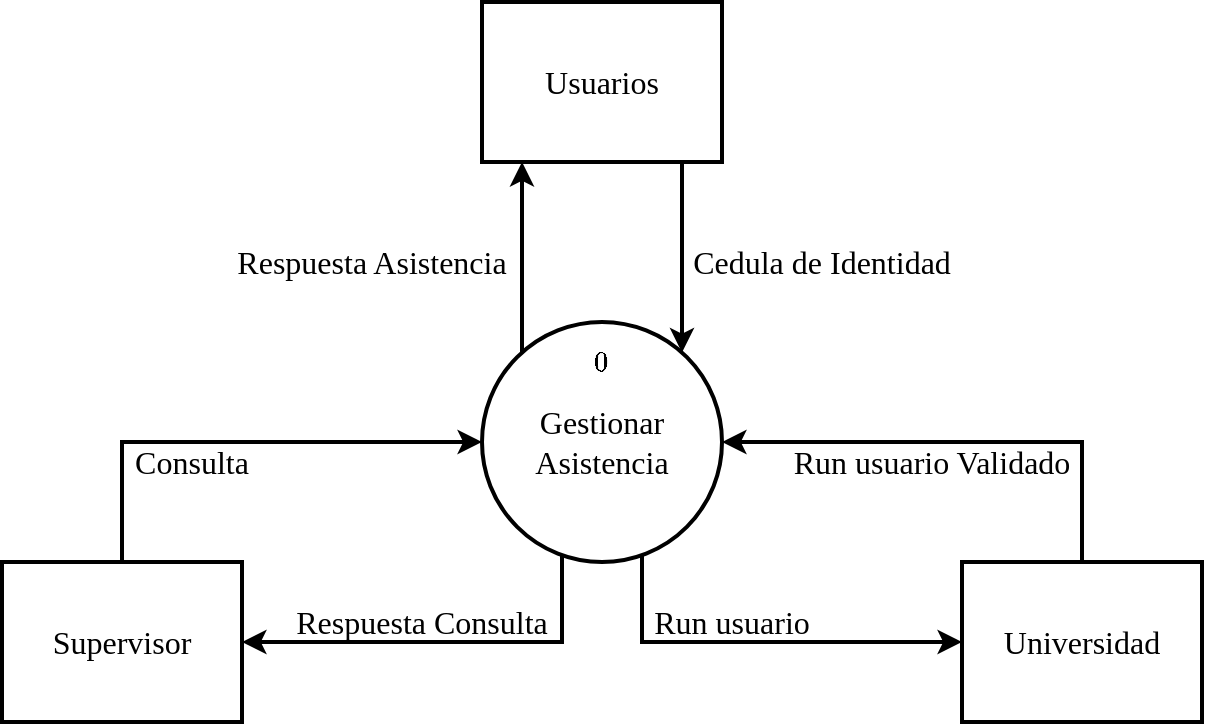<mxfile version="24.4.0" type="device" pages="3">
  <diagram name="Contexto" id="sIy8LKttKmx_GRyEmwag">
    <mxGraphModel dx="1434" dy="836" grid="1" gridSize="10" guides="1" tooltips="1" connect="1" arrows="1" fold="1" page="1" pageScale="1" pageWidth="827" pageHeight="1169" math="1" shadow="0">
      <root>
        <mxCell id="0" />
        <mxCell id="1" parent="0" />
        <mxCell id="AuoehURTlBA5fqsMoKeT-5" style="edgeStyle=orthogonalEdgeStyle;rounded=0;orthogonalLoop=1;jettySize=auto;html=1;strokeWidth=2;" parent="1" source="AuoehURTlBA5fqsMoKeT-1" target="AuoehURTlBA5fqsMoKeT-2" edge="1">
          <mxGeometry relative="1" as="geometry">
            <mxPoint x="200" y="160" as="sourcePoint" />
            <mxPoint x="420" y="240" as="targetPoint" />
            <Array as="points">
              <mxPoint x="460" y="210" />
              <mxPoint x="460" y="210" />
            </Array>
          </mxGeometry>
        </mxCell>
        <mxCell id="AuoehURTlBA5fqsMoKeT-1" value="&lt;font style=&quot;font-size: 16px;&quot; face=&quot;Times New Roman&quot;&gt;Usuarios&lt;/font&gt;" style="rounded=0;whiteSpace=wrap;html=1;strokeWidth=2;" parent="1" vertex="1">
          <mxGeometry x="360" y="80" width="120" height="80" as="geometry" />
        </mxCell>
        <mxCell id="AuoehURTlBA5fqsMoKeT-3" style="edgeStyle=orthogonalEdgeStyle;rounded=0;orthogonalLoop=1;jettySize=auto;html=1;strokeWidth=2;" parent="1" source="AuoehURTlBA5fqsMoKeT-2" target="AuoehURTlBA5fqsMoKeT-1" edge="1">
          <mxGeometry relative="1" as="geometry">
            <Array as="points">
              <mxPoint x="380" y="200" />
              <mxPoint x="380" y="200" />
            </Array>
          </mxGeometry>
        </mxCell>
        <mxCell id="AuoehURTlBA5fqsMoKeT-15" style="edgeStyle=orthogonalEdgeStyle;rounded=0;orthogonalLoop=1;jettySize=auto;html=1;strokeWidth=2;" parent="1" source="AuoehURTlBA5fqsMoKeT-2" target="AuoehURTlBA5fqsMoKeT-13" edge="1">
          <mxGeometry relative="1" as="geometry">
            <Array as="points">
              <mxPoint x="440" y="400" />
            </Array>
          </mxGeometry>
        </mxCell>
        <mxCell id="uoG6guh_V2M1LvuRzCiT-2" style="edgeStyle=orthogonalEdgeStyle;rounded=0;orthogonalLoop=1;jettySize=auto;html=1;strokeWidth=2;" parent="1" source="AuoehURTlBA5fqsMoKeT-2" target="uoG6guh_V2M1LvuRzCiT-1" edge="1">
          <mxGeometry relative="1" as="geometry">
            <Array as="points">
              <mxPoint x="400" y="400" />
            </Array>
          </mxGeometry>
        </mxCell>
        <mxCell id="AuoehURTlBA5fqsMoKeT-2" value="&lt;font face=&quot;Times New Roman&quot; style=&quot;font-size: 16px;&quot;&gt;Gestionar&lt;/font&gt;&lt;div style=&quot;font-size: 16px;&quot;&gt;&lt;font face=&quot;iAFrP_3CY-JSzo_7Da7k&quot; style=&quot;font-size: 16px;&quot;&gt;Asistencia&lt;/font&gt;&lt;/div&gt;" style="ellipse;whiteSpace=wrap;html=1;aspect=fixed;strokeWidth=2;" parent="1" vertex="1">
          <mxGeometry x="360" y="240" width="120" height="120" as="geometry" />
        </mxCell>
        <mxCell id="AuoehURTlBA5fqsMoKeT-4" value="&lt;font face=&quot;Times New Roman&quot; style=&quot;font-size: 16px;&quot;&gt;Cedula de Identidad&lt;/font&gt;" style="text;html=1;align=center;verticalAlign=middle;whiteSpace=wrap;rounded=0;" parent="1" vertex="1">
          <mxGeometry x="460" y="200" width="140" height="20" as="geometry" />
        </mxCell>
        <mxCell id="AuoehURTlBA5fqsMoKeT-6" value="&lt;font style=&quot;font-size: 16px;&quot; face=&quot;Times New Roman&quot;&gt;Respuesta Asistencia&lt;/font&gt;" style="text;html=1;align=center;verticalAlign=middle;whiteSpace=wrap;rounded=0;" parent="1" vertex="1">
          <mxGeometry x="230" y="200" width="150" height="20" as="geometry" />
        </mxCell>
        <mxCell id="AuoehURTlBA5fqsMoKeT-9" style="edgeStyle=orthogonalEdgeStyle;rounded=0;orthogonalLoop=1;jettySize=auto;html=1;strokeWidth=2;" parent="1" source="uoG6guh_V2M1LvuRzCiT-1" target="AuoehURTlBA5fqsMoKeT-2" edge="1">
          <mxGeometry relative="1" as="geometry">
            <mxPoint x="650" y="160.026" as="sourcePoint" />
            <mxPoint x="430" y="240" as="targetPoint" />
            <Array as="points">
              <mxPoint x="180" y="300" />
            </Array>
          </mxGeometry>
        </mxCell>
        <mxCell id="AuoehURTlBA5fqsMoKeT-11" value="&lt;font face=&quot;Times New Roman&quot; style=&quot;font-size: 16px;&quot;&gt;Consulta&lt;/font&gt;" style="text;html=1;align=center;verticalAlign=middle;whiteSpace=wrap;rounded=0;" parent="1" vertex="1">
          <mxGeometry x="180" y="300" width="70" height="20" as="geometry" />
        </mxCell>
        <mxCell id="AuoehURTlBA5fqsMoKeT-12" value="&lt;font face=&quot;Times New Roman&quot; style=&quot;font-size: 16px;&quot;&gt;Respuesta Consulta&lt;/font&gt;" style="text;html=1;align=center;verticalAlign=middle;whiteSpace=wrap;rounded=0;" parent="1" vertex="1">
          <mxGeometry x="260" y="380" width="140" height="20" as="geometry" />
        </mxCell>
        <mxCell id="AuoehURTlBA5fqsMoKeT-14" style="edgeStyle=orthogonalEdgeStyle;rounded=0;orthogonalLoop=1;jettySize=auto;html=1;strokeWidth=2;" parent="1" source="AuoehURTlBA5fqsMoKeT-13" target="AuoehURTlBA5fqsMoKeT-2" edge="1">
          <mxGeometry relative="1" as="geometry">
            <Array as="points">
              <mxPoint x="660" y="300" />
            </Array>
          </mxGeometry>
        </mxCell>
        <mxCell id="AuoehURTlBA5fqsMoKeT-13" value="&lt;font style=&quot;font-size: 16px;&quot; face=&quot;Times New Roman&quot;&gt;Universidad&lt;/font&gt;" style="rounded=0;whiteSpace=wrap;html=1;strokeWidth=2;" parent="1" vertex="1">
          <mxGeometry x="600" y="360" width="120" height="80" as="geometry" />
        </mxCell>
        <mxCell id="AuoehURTlBA5fqsMoKeT-16" value="&lt;font style=&quot;font-size: 16px;&quot; face=&quot;Times New Roman&quot;&gt;Run usuario&lt;/font&gt;" style="text;html=1;align=center;verticalAlign=middle;whiteSpace=wrap;rounded=0;" parent="1" vertex="1">
          <mxGeometry x="440" y="380" width="90" height="20" as="geometry" />
        </mxCell>
        <mxCell id="AuoehURTlBA5fqsMoKeT-17" value="&lt;font style=&quot;font-size: 16px;&quot; face=&quot;Times New Roman&quot;&gt;Run usuario Validado&lt;/font&gt;" style="text;html=1;align=center;verticalAlign=middle;whiteSpace=wrap;rounded=0;" parent="1" vertex="1">
          <mxGeometry x="510" y="300" width="150" height="20" as="geometry" />
        </mxCell>
        <mxCell id="j5npilKYf25pRAcBpy3z-2" value="$$0$$" style="text;html=1;align=center;verticalAlign=middle;whiteSpace=wrap;rounded=0;" parent="1" vertex="1">
          <mxGeometry x="400" y="240" width="40" height="40" as="geometry" />
        </mxCell>
        <mxCell id="uoG6guh_V2M1LvuRzCiT-1" value="&lt;font style=&quot;font-size: 16px;&quot; face=&quot;Times New Roman&quot;&gt;Supervisor&lt;/font&gt;" style="rounded=0;whiteSpace=wrap;html=1;strokeWidth=2;" parent="1" vertex="1">
          <mxGeometry x="120" y="360" width="120" height="80" as="geometry" />
        </mxCell>
      </root>
    </mxGraphModel>
  </diagram>
  <diagram name="Nivel Superior" id="zD2Wp5hnJBraDPh0-qUj">
    <mxGraphModel dx="2426" dy="1045" grid="1" gridSize="10" guides="1" tooltips="1" connect="1" arrows="1" fold="1" page="1" pageScale="1" pageWidth="827" pageHeight="1169" math="1" shadow="0">
      <root>
        <mxCell id="dl26kzZSvr00Irmyzgve-0" />
        <mxCell id="dl26kzZSvr00Irmyzgve-1" parent="dl26kzZSvr00Irmyzgve-0" />
        <mxCell id="dl26kzZSvr00Irmyzgve-2" style="edgeStyle=orthogonalEdgeStyle;rounded=0;orthogonalLoop=1;jettySize=auto;html=1;strokeWidth=2;" edge="1" parent="dl26kzZSvr00Irmyzgve-1" target="4_O2zRqgGgYrTFxgpnxs-1">
          <mxGeometry relative="1" as="geometry">
            <mxPoint x="160" y="80" as="sourcePoint" />
            <mxPoint x="360" y="163.431" as="targetPoint" />
            <Array as="points">
              <mxPoint x="320" y="80" />
            </Array>
          </mxGeometry>
        </mxCell>
        <mxCell id="dl26kzZSvr00Irmyzgve-3" value="&lt;font style=&quot;font-size: 16px;&quot; face=&quot;Times New Roman&quot;&gt;Usuarios&lt;/font&gt;" style="rounded=0;whiteSpace=wrap;html=1;strokeWidth=2;" vertex="1" parent="dl26kzZSvr00Irmyzgve-1">
          <mxGeometry x="40" y="40" width="120" height="80" as="geometry" />
        </mxCell>
        <mxCell id="dl26kzZSvr00Irmyzgve-4" style="edgeStyle=orthogonalEdgeStyle;rounded=0;orthogonalLoop=1;jettySize=auto;html=1;strokeWidth=2;" edge="1" parent="dl26kzZSvr00Irmyzgve-1" source="q9DtBW4Vgy0FzqUd6_S9-17" target="dl26kzZSvr00Irmyzgve-3">
          <mxGeometry relative="1" as="geometry">
            <mxPoint x="280" y="810" as="sourcePoint" />
            <Array as="points">
              <mxPoint x="-220" y="80" />
            </Array>
          </mxGeometry>
        </mxCell>
        <mxCell id="dl26kzZSvr00Irmyzgve-5" style="edgeStyle=orthogonalEdgeStyle;rounded=0;orthogonalLoop=1;jettySize=auto;html=1;strokeWidth=2;" edge="1" parent="dl26kzZSvr00Irmyzgve-1" source="q9DtBW4Vgy0FzqUd6_S9-26" target="dl26kzZSvr00Irmyzgve-11">
          <mxGeometry relative="1" as="geometry">
            <mxPoint x="-270" y="820" as="sourcePoint" />
            <Array as="points">
              <mxPoint x="-40" y="750" />
              <mxPoint x="-40" y="750" />
            </Array>
          </mxGeometry>
        </mxCell>
        <mxCell id="dl26kzZSvr00Irmyzgve-8" value="&lt;font face=&quot;Times New Roman&quot; style=&quot;font-size: 16px;&quot;&gt;Cedula de Identidad&lt;/font&gt;" style="text;html=1;align=center;verticalAlign=middle;whiteSpace=wrap;rounded=0;" vertex="1" parent="dl26kzZSvr00Irmyzgve-1">
          <mxGeometry x="230" y="80" width="90" height="40" as="geometry" />
        </mxCell>
        <mxCell id="dl26kzZSvr00Irmyzgve-9" value="&lt;font style=&quot;font-size: 16px;&quot; face=&quot;Times New Roman&quot;&gt;Respuesta Asistencia&lt;/font&gt;" style="text;html=1;align=center;verticalAlign=middle;whiteSpace=wrap;rounded=0;" vertex="1" parent="dl26kzZSvr00Irmyzgve-1">
          <mxGeometry x="-220" y="80" width="150" height="20" as="geometry" />
        </mxCell>
        <mxCell id="4_O2zRqgGgYrTFxgpnxs-21" style="edgeStyle=orthogonalEdgeStyle;rounded=0;orthogonalLoop=1;jettySize=auto;html=1;strokeWidth=2;" edge="1" parent="dl26kzZSvr00Irmyzgve-1" source="dl26kzZSvr00Irmyzgve-11" target="q9DtBW4Vgy0FzqUd6_S9-26">
          <mxGeometry relative="1" as="geometry">
            <mxPoint x="-280" y="680" as="targetPoint" />
            <Array as="points">
              <mxPoint x="-80" y="820" />
              <mxPoint x="-80" y="820" />
            </Array>
          </mxGeometry>
        </mxCell>
        <mxCell id="dl26kzZSvr00Irmyzgve-11" value="&lt;font style=&quot;font-size: 16px;&quot; face=&quot;Times New Roman&quot;&gt;Supervisor&lt;/font&gt;" style="rounded=0;whiteSpace=wrap;html=1;strokeWidth=2;" vertex="1" parent="dl26kzZSvr00Irmyzgve-1">
          <mxGeometry x="-120" y="880" width="120" height="80" as="geometry" />
        </mxCell>
        <mxCell id="dl26kzZSvr00Irmyzgve-12" value="&lt;font face=&quot;Times New Roman&quot; style=&quot;font-size: 16px;&quot;&gt;Consulta&lt;/font&gt;" style="text;html=1;align=center;verticalAlign=middle;whiteSpace=wrap;rounded=0;" vertex="1" parent="dl26kzZSvr00Irmyzgve-1">
          <mxGeometry x="-150" y="780" width="70" height="20" as="geometry" />
        </mxCell>
        <mxCell id="dl26kzZSvr00Irmyzgve-13" value="&lt;font face=&quot;Times New Roman&quot; style=&quot;font-size: 16px;&quot;&gt;Respuesta Consulta&lt;/font&gt;" style="text;html=1;align=center;verticalAlign=middle;whiteSpace=wrap;rounded=0;" vertex="1" parent="dl26kzZSvr00Irmyzgve-1">
          <mxGeometry x="-40" y="780" width="140" height="20" as="geometry" />
        </mxCell>
        <mxCell id="dl26kzZSvr00Irmyzgve-17" value="&lt;font style=&quot;font-size: 16px;&quot; face=&quot;Times New Roman&quot;&gt;Run usuario Validado&lt;/font&gt;" style="text;html=1;align=center;verticalAlign=middle;whiteSpace=wrap;rounded=0;" vertex="1" parent="dl26kzZSvr00Irmyzgve-1">
          <mxGeometry x="340" y="790" width="160" height="20" as="geometry" />
        </mxCell>
        <mxCell id="4_O2zRqgGgYrTFxgpnxs-7" style="edgeStyle=orthogonalEdgeStyle;rounded=0;orthogonalLoop=1;jettySize=auto;html=1;strokeWidth=2;" edge="1" parent="dl26kzZSvr00Irmyzgve-1" source="4_O2zRqgGgYrTFxgpnxs-1" target="4_O2zRqgGgYrTFxgpnxs-5">
          <mxGeometry relative="1" as="geometry">
            <Array as="points">
              <mxPoint x="320" y="380" />
            </Array>
          </mxGeometry>
        </mxCell>
        <mxCell id="4_O2zRqgGgYrTFxgpnxs-1" value="&lt;font face=&quot;Times New Roman&quot;&gt;&lt;span style=&quot;font-size: 16px;&quot;&gt;Escanear QR Cedula&lt;/span&gt;&lt;/font&gt;" style="ellipse;whiteSpace=wrap;html=1;aspect=fixed;strokeWidth=2;" vertex="1" parent="dl26kzZSvr00Irmyzgve-1">
          <mxGeometry x="260" y="160" width="120" height="120" as="geometry" />
        </mxCell>
        <mxCell id="4_O2zRqgGgYrTFxgpnxs-2" value="$$1$$" style="text;html=1;align=center;verticalAlign=middle;whiteSpace=wrap;rounded=0;" vertex="1" parent="dl26kzZSvr00Irmyzgve-1">
          <mxGeometry x="300" y="160" width="40" height="40" as="geometry" />
        </mxCell>
        <mxCell id="4_O2zRqgGgYrTFxgpnxs-20" style="edgeStyle=orthogonalEdgeStyle;rounded=0;orthogonalLoop=1;jettySize=auto;html=1;strokeWidth=2;" edge="1" parent="dl26kzZSvr00Irmyzgve-1" source="4_O2zRqgGgYrTFxgpnxs-5" target="4_O2zRqgGgYrTFxgpnxs-18">
          <mxGeometry relative="1" as="geometry" />
        </mxCell>
        <mxCell id="4_O2zRqgGgYrTFxgpnxs-5" value="&lt;font face=&quot;Times New Roman&quot;&gt;&lt;span style=&quot;font-size: 16px;&quot;&gt;Obtener&lt;/span&gt;&lt;/font&gt;&lt;div&gt;&lt;font face=&quot;Times New Roman&quot;&gt;&lt;span style=&quot;font-size: 16px;&quot;&gt;RUN&lt;/span&gt;&lt;/font&gt;&lt;/div&gt;" style="ellipse;whiteSpace=wrap;html=1;aspect=fixed;strokeWidth=2;" vertex="1" parent="dl26kzZSvr00Irmyzgve-1">
          <mxGeometry x="260" y="400" width="120" height="120" as="geometry" />
        </mxCell>
        <mxCell id="4_O2zRqgGgYrTFxgpnxs-6" value="$$2$$" style="text;html=1;align=center;verticalAlign=middle;whiteSpace=wrap;rounded=0;" vertex="1" parent="dl26kzZSvr00Irmyzgve-1">
          <mxGeometry x="300" y="400" width="40" height="40" as="geometry" />
        </mxCell>
        <mxCell id="4_O2zRqgGgYrTFxgpnxs-8" value="&lt;font face=&quot;Times New Roman&quot;&gt;&lt;span style=&quot;font-size: 16px;&quot;&gt;URL&lt;/span&gt;&lt;/font&gt;" style="text;html=1;align=center;verticalAlign=middle;whiteSpace=wrap;rounded=0;" vertex="1" parent="dl26kzZSvr00Irmyzgve-1">
          <mxGeometry x="320" y="330" width="50" height="20" as="geometry" />
        </mxCell>
        <mxCell id="q9DtBW4Vgy0FzqUd6_S9-1" style="edgeStyle=orthogonalEdgeStyle;rounded=0;orthogonalLoop=1;jettySize=auto;html=1;strokeWidth=2;" edge="1" parent="dl26kzZSvr00Irmyzgve-1" source="4_O2zRqgGgYrTFxgpnxs-18" target="q9DtBW4Vgy0FzqUd6_S9-0">
          <mxGeometry relative="1" as="geometry">
            <mxPoint x="900" y="610" as="targetPoint" />
            <mxPoint x="1133.431" y="600" as="sourcePoint" />
            <Array as="points">
              <mxPoint x="300" y="800" />
              <mxPoint x="300" y="800" />
            </Array>
          </mxGeometry>
        </mxCell>
        <mxCell id="q9DtBW4Vgy0FzqUd6_S9-25" style="edgeStyle=orthogonalEdgeStyle;rounded=0;orthogonalLoop=1;jettySize=auto;html=1;strokeWidth=2;" edge="1" parent="dl26kzZSvr00Irmyzgve-1" source="4_O2zRqgGgYrTFxgpnxs-18" target="q9DtBW4Vgy0FzqUd6_S9-4">
          <mxGeometry relative="1" as="geometry">
            <Array as="points">
              <mxPoint x="140" y="660" />
            </Array>
          </mxGeometry>
        </mxCell>
        <mxCell id="4_O2zRqgGgYrTFxgpnxs-18" value="&lt;font face=&quot;Times New Roman&quot;&gt;&lt;span style=&quot;font-size: 16px;&quot;&gt;Solicitar Credenciales Via API UBB&lt;/span&gt;&lt;/font&gt;" style="ellipse;whiteSpace=wrap;html=1;aspect=fixed;strokeWidth=2;" vertex="1" parent="dl26kzZSvr00Irmyzgve-1">
          <mxGeometry x="260" y="600" width="120" height="120" as="geometry" />
        </mxCell>
        <mxCell id="4_O2zRqgGgYrTFxgpnxs-19" value="$$3$$" style="text;html=1;align=center;verticalAlign=middle;whiteSpace=wrap;rounded=0;" vertex="1" parent="dl26kzZSvr00Irmyzgve-1">
          <mxGeometry x="300" y="600" width="40" height="40" as="geometry" />
        </mxCell>
        <mxCell id="4_O2zRqgGgYrTFxgpnxs-22" value="&lt;font face=&quot;Times New Roman&quot;&gt;&lt;span style=&quot;font-size: 16px;&quot;&gt;Run obtenido&lt;/span&gt;&lt;/font&gt;" style="text;html=1;align=center;verticalAlign=middle;whiteSpace=wrap;rounded=0;" vertex="1" parent="dl26kzZSvr00Irmyzgve-1">
          <mxGeometry x="320" y="545" width="100" height="20" as="geometry" />
        </mxCell>
        <mxCell id="q9DtBW4Vgy0FzqUd6_S9-3" style="edgeStyle=orthogonalEdgeStyle;rounded=0;orthogonalLoop=1;jettySize=auto;html=1;strokeWidth=2;" edge="1" parent="dl26kzZSvr00Irmyzgve-1" source="q9DtBW4Vgy0FzqUd6_S9-0" target="4_O2zRqgGgYrTFxgpnxs-18">
          <mxGeometry relative="1" as="geometry">
            <mxPoint x="1133.431" y="640" as="targetPoint" />
            <Array as="points">
              <mxPoint x="340" y="800" />
              <mxPoint x="340" y="800" />
            </Array>
          </mxGeometry>
        </mxCell>
        <mxCell id="q9DtBW4Vgy0FzqUd6_S9-0" value="&lt;font style=&quot;font-size: 16px;&quot; face=&quot;Times New Roman&quot;&gt;Universidad&lt;/font&gt;" style="rounded=0;whiteSpace=wrap;html=1;strokeWidth=2;" vertex="1" parent="dl26kzZSvr00Irmyzgve-1">
          <mxGeometry x="260" y="880" width="120" height="80" as="geometry" />
        </mxCell>
        <mxCell id="q9DtBW4Vgy0FzqUd6_S9-2" value="&lt;font face=&quot;Times New Roman&quot;&gt;&lt;span style=&quot;font-size: 16px;&quot;&gt;Run usuario&lt;/span&gt;&lt;/font&gt;" style="text;html=1;align=center;verticalAlign=middle;whiteSpace=wrap;rounded=0;" vertex="1" parent="dl26kzZSvr00Irmyzgve-1">
          <mxGeometry x="200" y="790" width="100" height="20" as="geometry" />
        </mxCell>
        <mxCell id="q9DtBW4Vgy0FzqUd6_S9-11" style="edgeStyle=orthogonalEdgeStyle;rounded=0;orthogonalLoop=1;jettySize=auto;html=1;endArrow=none;endFill=0;startArrow=classic;startFill=1;endSize=7;strokeWidth=2;" edge="1" parent="dl26kzZSvr00Irmyzgve-1" source="q9DtBW4Vgy0FzqUd6_S9-4" target="q9DtBW4Vgy0FzqUd6_S9-9">
          <mxGeometry relative="1" as="geometry">
            <mxPoint x="100" y="390" as="targetPoint" />
            <Array as="points">
              <mxPoint x="100" y="420" />
            </Array>
          </mxGeometry>
        </mxCell>
        <mxCell id="q9DtBW4Vgy0FzqUd6_S9-19" style="edgeStyle=orthogonalEdgeStyle;rounded=0;orthogonalLoop=1;jettySize=auto;html=1;strokeWidth=2;" edge="1" parent="dl26kzZSvr00Irmyzgve-1" source="q9DtBW4Vgy0FzqUd6_S9-4" target="q9DtBW4Vgy0FzqUd6_S9-17">
          <mxGeometry relative="1" as="geometry" />
        </mxCell>
        <mxCell id="q9DtBW4Vgy0FzqUd6_S9-4" value="&lt;font face=&quot;Times New Roman&quot;&gt;&lt;span style=&quot;font-size: 16px;&quot;&gt;Validar Asistencia&lt;/span&gt;&lt;/font&gt;" style="ellipse;whiteSpace=wrap;html=1;aspect=fixed;strokeWidth=2;" vertex="1" parent="dl26kzZSvr00Irmyzgve-1">
          <mxGeometry x="60" y="160" width="120" height="120" as="geometry" />
        </mxCell>
        <mxCell id="q9DtBW4Vgy0FzqUd6_S9-5" value="$$4$$" style="text;html=1;align=center;verticalAlign=middle;whiteSpace=wrap;rounded=0;" vertex="1" parent="dl26kzZSvr00Irmyzgve-1">
          <mxGeometry x="100" y="160" width="40" height="40" as="geometry" />
        </mxCell>
        <mxCell id="q9DtBW4Vgy0FzqUd6_S9-8" value="&lt;font face=&quot;Times New Roman&quot;&gt;&lt;span style=&quot;font-size: 16px;&quot;&gt;Credenciales validadas&lt;/span&gt;&lt;/font&gt;" style="text;html=1;align=center;verticalAlign=middle;whiteSpace=wrap;rounded=0;" vertex="1" parent="dl26kzZSvr00Irmyzgve-1">
          <mxGeometry x="140" y="620" width="100" height="40" as="geometry" />
        </mxCell>
        <mxCell id="q9DtBW4Vgy0FzqUd6_S9-29" style="edgeStyle=orthogonalEdgeStyle;rounded=0;orthogonalLoop=1;jettySize=auto;html=1;strokeWidth=2;" edge="1" parent="dl26kzZSvr00Irmyzgve-1" source="q9DtBW4Vgy0FzqUd6_S9-9" target="q9DtBW4Vgy0FzqUd6_S9-26">
          <mxGeometry relative="1" as="geometry">
            <Array as="points">
              <mxPoint x="-60" y="510" />
              <mxPoint x="-60" y="510" />
            </Array>
          </mxGeometry>
        </mxCell>
        <mxCell id="q9DtBW4Vgy0FzqUd6_S9-9" value="Asistencias" style="rounded=0;whiteSpace=wrap;html=1;strokeWidth=2;" vertex="1" parent="dl26kzZSvr00Irmyzgve-1">
          <mxGeometry x="-100" y="400" width="120" height="40" as="geometry" />
        </mxCell>
        <mxCell id="q9DtBW4Vgy0FzqUd6_S9-10" value="" style="rounded=0;whiteSpace=wrap;html=1;strokeWidth=2;" vertex="1" parent="dl26kzZSvr00Irmyzgve-1">
          <mxGeometry x="-140" y="400" width="40" height="40" as="geometry" />
        </mxCell>
        <mxCell id="q9DtBW4Vgy0FzqUd6_S9-12" value="&lt;font face=&quot;Times New Roman&quot;&gt;&lt;span style=&quot;font-size: 16px;&quot;&gt;Asistencia_Anterior&lt;/span&gt;&lt;/font&gt;" style="text;html=1;align=center;verticalAlign=middle;whiteSpace=wrap;rounded=0;" vertex="1" parent="dl26kzZSvr00Irmyzgve-1">
          <mxGeometry x="-40" y="330" width="140" height="20" as="geometry" />
        </mxCell>
        <mxCell id="q9DtBW4Vgy0FzqUd6_S9-20" style="edgeStyle=orthogonalEdgeStyle;rounded=0;orthogonalLoop=1;jettySize=auto;html=1;entryX=0;entryY=0.5;entryDx=0;entryDy=0;strokeWidth=2;" edge="1" parent="dl26kzZSvr00Irmyzgve-1" source="q9DtBW4Vgy0FzqUd6_S9-17" target="q9DtBW4Vgy0FzqUd6_S9-10">
          <mxGeometry relative="1" as="geometry">
            <Array as="points">
              <mxPoint x="-220" y="420" />
            </Array>
          </mxGeometry>
        </mxCell>
        <mxCell id="q9DtBW4Vgy0FzqUd6_S9-17" value="&lt;font face=&quot;Times New Roman&quot;&gt;&lt;span style=&quot;font-size: 16px;&quot;&gt;Registrar asistencia&lt;/span&gt;&lt;/font&gt;" style="ellipse;whiteSpace=wrap;html=1;aspect=fixed;strokeWidth=2;" vertex="1" parent="dl26kzZSvr00Irmyzgve-1">
          <mxGeometry x="-280" y="160" width="120" height="120" as="geometry" />
        </mxCell>
        <mxCell id="q9DtBW4Vgy0FzqUd6_S9-18" value="$$5$$" style="text;html=1;align=center;verticalAlign=middle;whiteSpace=wrap;rounded=0;" vertex="1" parent="dl26kzZSvr00Irmyzgve-1">
          <mxGeometry x="-240" y="160" width="40" height="40" as="geometry" />
        </mxCell>
        <mxCell id="q9DtBW4Vgy0FzqUd6_S9-21" value="&lt;font face=&quot;Times New Roman&quot;&gt;&lt;span style=&quot;font-size: 16px;&quot;&gt;Asistencia Validada&lt;/span&gt;&lt;/font&gt;" style="text;html=1;align=center;verticalAlign=middle;whiteSpace=wrap;rounded=0;" vertex="1" parent="dl26kzZSvr00Irmyzgve-1">
          <mxGeometry x="-120" y="200" width="140" height="20" as="geometry" />
        </mxCell>
        <mxCell id="q9DtBW4Vgy0FzqUd6_S9-22" value="&lt;font face=&quot;Times New Roman&quot;&gt;&lt;span style=&quot;font-size: 16px;&quot;&gt;Asistencia&lt;/span&gt;&lt;/font&gt;" style="text;html=1;align=center;verticalAlign=middle;whiteSpace=wrap;rounded=0;" vertex="1" parent="dl26kzZSvr00Irmyzgve-1">
          <mxGeometry x="-220" y="330" width="80" height="20" as="geometry" />
        </mxCell>
        <mxCell id="q9DtBW4Vgy0FzqUd6_S9-26" value="&lt;font face=&quot;Times New Roman&quot;&gt;&lt;span style=&quot;font-size: 16px;&quot;&gt;Gestionar Consulta&lt;/span&gt;&lt;/font&gt;" style="ellipse;whiteSpace=wrap;html=1;aspect=fixed;strokeWidth=2;" vertex="1" parent="dl26kzZSvr00Irmyzgve-1">
          <mxGeometry x="-120" y="570" width="120" height="120" as="geometry" />
        </mxCell>
        <mxCell id="q9DtBW4Vgy0FzqUd6_S9-27" value="$$6$$" style="text;html=1;align=center;verticalAlign=middle;whiteSpace=wrap;rounded=0;" vertex="1" parent="dl26kzZSvr00Irmyzgve-1">
          <mxGeometry x="-80" y="570" width="40" height="40" as="geometry" />
        </mxCell>
        <mxCell id="q9DtBW4Vgy0FzqUd6_S9-30" value="&lt;font face=&quot;Times New Roman&quot;&gt;&lt;span style=&quot;font-size: 16px;&quot;&gt;Datos_Asistencia&lt;/span&gt;&lt;/font&gt;" style="text;html=1;align=center;verticalAlign=middle;whiteSpace=wrap;rounded=0;" vertex="1" parent="dl26kzZSvr00Irmyzgve-1">
          <mxGeometry x="-60" y="490" width="120" height="20" as="geometry" />
        </mxCell>
      </root>
    </mxGraphModel>
  </diagram>
  <diagram id="g_MWxfCVbip7ghj7VL3l" name="Procedo Administrativo">
    <mxGraphModel dx="3470" dy="1746" grid="1" gridSize="10" guides="1" tooltips="1" connect="1" arrows="1" fold="1" page="1" pageScale="1" pageWidth="827" pageHeight="1169" math="1" shadow="0">
      <root>
        <mxCell id="0" />
        <mxCell id="1" parent="0" />
        <mxCell id="S6ReUexwJP0iFPHUHtu_-1" value="&lt;font style=&quot;font-size: 20px;&quot; face=&quot;Times New Roman&quot;&gt;Registro Asistencia Usuario&lt;/font&gt;" style="swimlane;html=1;childLayout=stackLayout;resizeParent=1;resizeParentMax=0;startSize=50;whiteSpace=wrap;strokeWidth=2;" parent="1" vertex="1">
          <mxGeometry x="-2400" y="-1080" width="1240" height="1140" as="geometry" />
        </mxCell>
        <mxCell id="S6ReUexwJP0iFPHUHtu_-2" value="&lt;font style=&quot;font-size: 20px;&quot; face=&quot;Times New Roman&quot;&gt;Usuario&lt;/font&gt;" style="swimlane;startSize=30;whiteSpace=wrap;html=1;strokeWidth=2;" parent="S6ReUexwJP0iFPHUHtu_-1" vertex="1">
          <mxGeometry y="50" width="200" height="1090" as="geometry" />
        </mxCell>
        <mxCell id="S6ReUexwJP0iFPHUHtu_-3" value="&lt;font style=&quot;font-size: 20px;&quot; face=&quot;Times New Roman&quot;&gt;INICIO&lt;/font&gt;" style="strokeWidth=2;html=1;shape=mxgraph.flowchart.terminator;whiteSpace=wrap;" parent="S6ReUexwJP0iFPHUHtu_-2" vertex="1">
          <mxGeometry x="52.25" y="50" width="95" height="40" as="geometry" />
        </mxCell>
        <mxCell id="S6ReUexwJP0iFPHUHtu_-4" value="&lt;font face=&quot;Times New Roman&quot; style=&quot;font-size: 20px;&quot;&gt;1.- Escaneo QR Cédula Identidad&lt;/font&gt;" style="points=[[0.25,0,0],[0.5,0,0],[0.75,0,0],[1,0.25,0],[1,0.5,0],[1,0.75,0],[0.75,1,0],[0.5,1,0],[0.25,1,0],[0,0.75,0],[0,0.5,0],[0,0.25,0]];shape=mxgraph.bpmn.task;whiteSpace=wrap;rectStyle=rounded;size=10;html=1;container=1;expand=0;collapsible=0;taskMarker=abstract;fontStyle=0;strokeWidth=2;" parent="S6ReUexwJP0iFPHUHtu_-2" vertex="1">
          <mxGeometry x="19.75" y="150" width="160.5" height="80" as="geometry" />
        </mxCell>
        <mxCell id="S6ReUexwJP0iFPHUHtu_-5" style="edgeStyle=orthogonalEdgeStyle;rounded=0;orthogonalLoop=1;jettySize=auto;html=1;entryX=0.5;entryY=0;entryDx=0;entryDy=0;entryPerimeter=0;endArrow=classic;endFill=1;strokeWidth=2;" parent="S6ReUexwJP0iFPHUHtu_-2" source="S6ReUexwJP0iFPHUHtu_-3" target="S6ReUexwJP0iFPHUHtu_-4" edge="1">
          <mxGeometry relative="1" as="geometry" />
        </mxCell>
        <mxCell id="S6ReUexwJP0iFPHUHtu_-6" value="&lt;font face=&quot;Times New Roman&quot; style=&quot;font-size: 20px;&quot;&gt;Sistema&lt;/font&gt;" style="swimlane;html=1;startSize=30;strokeWidth=2;" parent="S6ReUexwJP0iFPHUHtu_-1" vertex="1">
          <mxGeometry x="200" y="50" width="280" height="1090" as="geometry" />
        </mxCell>
        <mxCell id="S6ReUexwJP0iFPHUHtu_-7" value="&lt;font style=&quot;font-size: 20px;&quot;&gt;2.- Recepción credenciales Usuario&lt;/font&gt;" style="points=[[0.25,0,0],[0.5,0,0],[0.75,0,0],[1,0.25,0],[1,0.5,0],[1,0.75,0],[0.75,1,0],[0.5,1,0],[0.25,1,0],[0,0.75,0],[0,0.5,0],[0,0.25,0]];shape=mxgraph.bpmn.task;whiteSpace=wrap;rectStyle=rounded;size=10;html=1;container=1;expand=0;collapsible=0;taskMarker=abstract;strokeWidth=2;" parent="S6ReUexwJP0iFPHUHtu_-6" vertex="1">
          <mxGeometry x="40" y="150" width="200" height="80" as="geometry" />
        </mxCell>
        <mxCell id="S6ReUexwJP0iFPHUHtu_-8" value="&lt;font face=&quot;Times New Roman&quot; style=&quot;font-size: 20px;&quot;&gt;3.- Extracción RUN Usuario&lt;/font&gt;" style="points=[[0.25,0,0],[0.5,0,0],[0.75,0,0],[1,0.25,0],[1,0.5,0],[1,0.75,0],[0.75,1,0],[0.5,1,0],[0.25,1,0],[0,0.75,0],[0,0.5,0],[0,0.25,0]];shape=mxgraph.bpmn.task;whiteSpace=wrap;rectStyle=rounded;size=10;html=1;container=1;expand=0;collapsible=0;taskMarker=abstract;strokeWidth=2;" parent="S6ReUexwJP0iFPHUHtu_-6" vertex="1">
          <mxGeometry x="40" y="310" width="200" height="80" as="geometry" />
        </mxCell>
        <mxCell id="S6ReUexwJP0iFPHUHtu_-9" style="edgeStyle=orthogonalEdgeStyle;rounded=0;orthogonalLoop=1;jettySize=auto;html=1;entryX=0.5;entryY=0;entryDx=0;entryDy=0;entryPerimeter=0;endArrow=classic;endFill=1;strokeWidth=2;" parent="S6ReUexwJP0iFPHUHtu_-6" source="S6ReUexwJP0iFPHUHtu_-7" target="S6ReUexwJP0iFPHUHtu_-8" edge="1">
          <mxGeometry relative="1" as="geometry" />
        </mxCell>
        <mxCell id="S6ReUexwJP0iFPHUHtu_-10" value="" style="strokeWidth=2;html=1;shape=mxgraph.flowchart.extract_or_measurement;whiteSpace=wrap;" parent="S6ReUexwJP0iFPHUHtu_-6" vertex="1">
          <mxGeometry x="190" y="240" width="30" height="30" as="geometry" />
        </mxCell>
        <mxCell id="S6ReUexwJP0iFPHUHtu_-11" style="edgeStyle=orthogonalEdgeStyle;rounded=0;orthogonalLoop=1;jettySize=auto;html=1;entryX=0.828;entryY=-0.001;entryDx=0;entryDy=0;entryPerimeter=0;strokeWidth=2;" parent="S6ReUexwJP0iFPHUHtu_-6" source="S6ReUexwJP0iFPHUHtu_-10" target="S6ReUexwJP0iFPHUHtu_-8" edge="1">
          <mxGeometry relative="1" as="geometry" />
        </mxCell>
        <mxCell id="S6ReUexwJP0iFPHUHtu_-12" value="&lt;font face=&quot;Times New Roman&quot; style=&quot;font-size: 20px;&quot;&gt;6.- Registro Asistencia&lt;/font&gt;" style="points=[[0.25,0,0],[0.5,0,0],[0.75,0,0],[1,0.25,0],[1,0.5,0],[1,0.75,0],[0.75,1,0],[0.5,1,0],[0.25,1,0],[0,0.75,0],[0,0.5,0],[0,0.25,0]];shape=mxgraph.bpmn.task;whiteSpace=wrap;rectStyle=rounded;size=10;html=1;container=1;expand=0;collapsible=0;taskMarker=abstract;strokeWidth=2;" parent="S6ReUexwJP0iFPHUHtu_-6" vertex="1">
          <mxGeometry x="40" y="470" width="200" height="80" as="geometry" />
        </mxCell>
        <mxCell id="S6ReUexwJP0iFPHUHtu_-13" value="&lt;font face=&quot;Times New Roman&quot; style=&quot;font-size: 20px;&quot;&gt;Ingreso Anterior&lt;/font&gt;" style="rhombus;whiteSpace=wrap;html=1;strokeWidth=2;" parent="S6ReUexwJP0iFPHUHtu_-6" vertex="1">
          <mxGeometry x="80" y="590" width="120" height="122" as="geometry" />
        </mxCell>
        <mxCell id="S6ReUexwJP0iFPHUHtu_-14" value="&lt;font style=&quot;font-size: 20px;&quot; face=&quot;Times New Roman&quot;&gt;7.- Ingreso Entrada&lt;/font&gt;" style="points=[[0.25,0,0],[0.5,0,0],[0.75,0,0],[1,0.25,0],[1,0.5,0],[1,0.75,0],[0.75,1,0],[0.5,1,0],[0.25,1,0],[0,0.75,0],[0,0.5,0],[0,0.25,0]];shape=mxgraph.bpmn.task;whiteSpace=wrap;rectStyle=rounded;size=10;html=1;container=1;expand=0;collapsible=0;taskMarker=abstract;strokeWidth=2;" parent="S6ReUexwJP0iFPHUHtu_-6" vertex="1">
          <mxGeometry x="150" y="768" width="120" height="80" as="geometry" />
        </mxCell>
        <mxCell id="S6ReUexwJP0iFPHUHtu_-15" style="edgeStyle=orthogonalEdgeStyle;rounded=0;orthogonalLoop=1;jettySize=auto;html=1;endArrow=classic;endFill=1;strokeWidth=2;" parent="S6ReUexwJP0iFPHUHtu_-6" source="S6ReUexwJP0iFPHUHtu_-13" target="S6ReUexwJP0iFPHUHtu_-14" edge="1">
          <mxGeometry relative="1" as="geometry">
            <Array as="points">
              <mxPoint x="220" y="650" />
            </Array>
          </mxGeometry>
        </mxCell>
        <mxCell id="S6ReUexwJP0iFPHUHtu_-17" value="&lt;font style=&quot;font-size: 20px;&quot; face=&quot;Times New Roman&quot;&gt;NO&lt;/font&gt;" style="text;html=1;align=center;verticalAlign=middle;resizable=0;points=[];autosize=1;strokeColor=none;fillColor=none;strokeWidth=2;" parent="S6ReUexwJP0iFPHUHtu_-6" vertex="1">
          <mxGeometry x="200" y="610" width="50" height="40" as="geometry" />
        </mxCell>
        <mxCell id="S6ReUexwJP0iFPHUHtu_-18" style="edgeStyle=orthogonalEdgeStyle;rounded=0;orthogonalLoop=1;jettySize=auto;html=1;endArrow=classic;endFill=1;strokeWidth=2;" parent="S6ReUexwJP0iFPHUHtu_-6" source="S6ReUexwJP0iFPHUHtu_-14" target="S6ReUexwJP0iFPHUHtu_-16" edge="1">
          <mxGeometry relative="1" as="geometry">
            <Array as="points">
              <mxPoint x="220" y="910" />
              <mxPoint x="150" y="910" />
            </Array>
          </mxGeometry>
        </mxCell>
        <mxCell id="S6ReUexwJP0iFPHUHtu_-19" style="edgeStyle=orthogonalEdgeStyle;rounded=0;orthogonalLoop=1;jettySize=auto;html=1;entryX=0.5;entryY=1;entryDx=0;entryDy=0;entryPerimeter=0;endArrow=none;endFill=0;strokeWidth=2;startArrow=classic;startFill=1;" parent="S6ReUexwJP0iFPHUHtu_-6" source="S6ReUexwJP0iFPHUHtu_-13" target="S6ReUexwJP0iFPHUHtu_-12" edge="1">
          <mxGeometry relative="1" as="geometry" />
        </mxCell>
        <mxCell id="S6ReUexwJP0iFPHUHtu_-20" style="edgeStyle=orthogonalEdgeStyle;rounded=0;orthogonalLoop=1;jettySize=auto;html=1;endArrow=none;endFill=0;strokeWidth=2;startArrow=classic;startFill=1;" parent="S6ReUexwJP0iFPHUHtu_-6" source="S6ReUexwJP0iFPHUHtu_-21" target="S6ReUexwJP0iFPHUHtu_-13" edge="1">
          <mxGeometry relative="1" as="geometry">
            <Array as="points">
              <mxPoint x="60" y="651" />
            </Array>
          </mxGeometry>
        </mxCell>
        <mxCell id="S6ReUexwJP0iFPHUHtu_-21" value="&lt;font style=&quot;font-size: 20px;&quot; face=&quot;Times New Roman&quot;&gt;8.- Ingreso Salida&lt;/font&gt;" style="points=[[0.25,0,0],[0.5,0,0],[0.75,0,0],[1,0.25,0],[1,0.5,0],[1,0.75,0],[0.75,1,0],[0.5,1,0],[0.25,1,0],[0,0.75,0],[0,0.5,0],[0,0.25,0]];shape=mxgraph.bpmn.task;whiteSpace=wrap;rectStyle=rounded;size=10;html=1;container=1;expand=0;collapsible=0;taskMarker=abstract;strokeWidth=2;" parent="S6ReUexwJP0iFPHUHtu_-6" vertex="1">
          <mxGeometry x="10" y="768" width="120" height="80" as="geometry" />
        </mxCell>
        <mxCell id="S6ReUexwJP0iFPHUHtu_-22" value="&lt;font style=&quot;font-size: 20px;&quot; face=&quot;Times New Roman&quot;&gt;SI&lt;/font&gt;" style="text;html=1;align=center;verticalAlign=middle;resizable=0;points=[];autosize=1;strokeColor=none;fillColor=none;strokeWidth=2;" parent="S6ReUexwJP0iFPHUHtu_-6" vertex="1">
          <mxGeometry x="40" y="610" width="40" height="40" as="geometry" />
        </mxCell>
        <mxCell id="S6ReUexwJP0iFPHUHtu_-23" value="&lt;font style=&quot;font-size: 20px;&quot; face=&quot;Times New Roman&quot;&gt;FIN&lt;/font&gt;" style="strokeWidth=2;html=1;shape=mxgraph.flowchart.terminator;whiteSpace=wrap;" parent="S6ReUexwJP0iFPHUHtu_-6" vertex="1">
          <mxGeometry x="127.5" y="1040" width="95" height="40" as="geometry" />
        </mxCell>
        <mxCell id="S6ReUexwJP0iFPHUHtu_-24" style="edgeStyle=orthogonalEdgeStyle;rounded=0;orthogonalLoop=1;jettySize=auto;html=1;endArrow=none;endFill=0;strokeWidth=2;exitX=0.538;exitY=-0.028;exitDx=0;exitDy=0;exitPerimeter=0;startArrow=classic;startFill=1;" parent="S6ReUexwJP0iFPHUHtu_-6" source="S6ReUexwJP0iFPHUHtu_-23" edge="1">
          <mxGeometry relative="1" as="geometry">
            <mxPoint x="180" y="1010" as="sourcePoint" />
            <mxPoint x="135" y="970" as="targetPoint" />
            <Array as="points">
              <mxPoint x="179" y="1005" />
              <mxPoint x="140" y="1005" />
              <mxPoint x="140" y="970" />
            </Array>
          </mxGeometry>
        </mxCell>
        <mxCell id="S6ReUexwJP0iFPHUHtu_-25" style="edgeStyle=orthogonalEdgeStyle;rounded=0;orthogonalLoop=1;jettySize=auto;html=1;endArrow=classic;endFill=1;strokeWidth=2;" parent="S6ReUexwJP0iFPHUHtu_-6" edge="1" target="S6ReUexwJP0iFPHUHtu_-16">
          <mxGeometry relative="1" as="geometry">
            <mxPoint x="160" y="950.0" as="targetPoint" />
            <mxPoint x="103.014" y="848.0" as="sourcePoint" />
            <Array as="points">
              <mxPoint x="60" y="848" />
              <mxPoint x="60" y="910" />
              <mxPoint x="130" y="910" />
            </Array>
          </mxGeometry>
        </mxCell>
        <mxCell id="S6ReUexwJP0iFPHUHtu_-26" value="" style="strokeWidth=2;html=1;shape=mxgraph.flowchart.merge_or_storage;whiteSpace=wrap;" parent="S6ReUexwJP0iFPHUHtu_-6" vertex="1">
          <mxGeometry x="10" y="1000" width="55" height="30" as="geometry" />
        </mxCell>
        <mxCell id="S6ReUexwJP0iFPHUHtu_-27" style="edgeStyle=orthogonalEdgeStyle;rounded=0;orthogonalLoop=1;jettySize=auto;html=1;entryX=0.5;entryY=0;entryDx=0;entryDy=0;entryPerimeter=0;strokeWidth=2;" parent="S6ReUexwJP0iFPHUHtu_-6" source="S6ReUexwJP0iFPHUHtu_-16" target="S6ReUexwJP0iFPHUHtu_-26" edge="1">
          <mxGeometry relative="1" as="geometry">
            <mxPoint x="80" y="990" as="targetPoint" />
          </mxGeometry>
        </mxCell>
        <mxCell id="S6ReUexwJP0iFPHUHtu_-16" value="" style="strokeWidth=2;html=1;shape=mxgraph.flowchart.document2;whiteSpace=wrap;size=0.25;" parent="S6ReUexwJP0iFPHUHtu_-6" vertex="1">
          <mxGeometry x="100" y="950" width="80" height="50" as="geometry" />
        </mxCell>
        <mxCell id="S6ReUexwJP0iFPHUHtu_-28" value="&lt;font face=&quot;Times New Roman&quot; style=&quot;font-size: 20px;&quot;&gt;Universidad&lt;/font&gt;" style="swimlane;html=1;startSize=30;strokeWidth=2;" parent="S6ReUexwJP0iFPHUHtu_-1" vertex="1">
          <mxGeometry x="480" y="50" width="200" height="1090" as="geometry" />
        </mxCell>
        <mxCell id="S6ReUexwJP0iFPHUHtu_-29" style="edgeStyle=orthogonalEdgeStyle;rounded=0;orthogonalLoop=1;jettySize=auto;html=1;entryX=0.5;entryY=0;entryDx=0;entryDy=0;entryPerimeter=0;endArrow=classic;endFill=1;strokeWidth=2;" parent="S6ReUexwJP0iFPHUHtu_-28" source="S6ReUexwJP0iFPHUHtu_-30" target="S6ReUexwJP0iFPHUHtu_-31" edge="1">
          <mxGeometry relative="1" as="geometry">
            <mxPoint x="110" y="490" as="targetPoint" />
          </mxGeometry>
        </mxCell>
        <mxCell id="S6ReUexwJP0iFPHUHtu_-30" value="&lt;font face=&quot;Times New Roman&quot; style=&quot;font-size: 20px;&quot;&gt;4.- Verificación Vigencia&lt;/font&gt;" style="points=[[0.25,0,0],[0.5,0,0],[0.75,0,0],[1,0.25,0],[1,0.5,0],[1,0.75,0],[0.75,1,0],[0.5,1,0],[0.25,1,0],[0,0.75,0],[0,0.5,0],[0,0.25,0]];shape=mxgraph.bpmn.task;whiteSpace=wrap;rectStyle=rounded;size=10;html=1;container=1;expand=0;collapsible=0;taskMarker=abstract;strokeWidth=2;" parent="S6ReUexwJP0iFPHUHtu_-28" vertex="1">
          <mxGeometry x="20" y="310" width="160" height="80" as="geometry" />
        </mxCell>
        <mxCell id="S6ReUexwJP0iFPHUHtu_-31" value="&lt;font face=&quot;Times New Roman&quot; style=&quot;font-size: 20px;&quot;&gt;5.- Respuesta Verificación Vigencia&lt;/font&gt;" style="points=[[0.25,0,0],[0.5,0,0],[0.75,0,0],[1,0.25,0],[1,0.5,0],[1,0.75,0],[0.75,1,0],[0.5,1,0],[0.25,1,0],[0,0.75,0],[0,0.5,0],[0,0.25,0]];shape=mxgraph.bpmn.task;whiteSpace=wrap;rectStyle=rounded;size=10;html=1;container=1;expand=0;collapsible=0;taskMarker=abstract;strokeWidth=2;" parent="S6ReUexwJP0iFPHUHtu_-28" vertex="1">
          <mxGeometry x="20" y="470" width="160" height="80" as="geometry" />
        </mxCell>
        <mxCell id="S6ReUexwJP0iFPHUHtu_-32" style="edgeStyle=orthogonalEdgeStyle;rounded=0;orthogonalLoop=1;jettySize=auto;html=1;entryX=0;entryY=0.5;entryDx=0;entryDy=0;entryPerimeter=0;endArrow=classic;endFill=1;strokeWidth=2;" parent="S6ReUexwJP0iFPHUHtu_-1" source="S6ReUexwJP0iFPHUHtu_-4" target="S6ReUexwJP0iFPHUHtu_-7" edge="1">
          <mxGeometry relative="1" as="geometry" />
        </mxCell>
        <mxCell id="S6ReUexwJP0iFPHUHtu_-33" style="edgeStyle=orthogonalEdgeStyle;rounded=0;orthogonalLoop=1;jettySize=auto;html=1;entryX=0;entryY=0.5;entryDx=0;entryDy=0;entryPerimeter=0;endArrow=classicThin;endFill=1;strokeWidth=2;" parent="S6ReUexwJP0iFPHUHtu_-1" source="S6ReUexwJP0iFPHUHtu_-8" target="S6ReUexwJP0iFPHUHtu_-30" edge="1">
          <mxGeometry relative="1" as="geometry" />
        </mxCell>
        <mxCell id="S6ReUexwJP0iFPHUHtu_-34" style="edgeStyle=orthogonalEdgeStyle;rounded=0;orthogonalLoop=1;jettySize=auto;html=1;entryX=1;entryY=0.5;entryDx=0;entryDy=0;entryPerimeter=0;endArrow=classic;endFill=1;strokeWidth=2;" parent="S6ReUexwJP0iFPHUHtu_-1" source="S6ReUexwJP0iFPHUHtu_-31" target="S6ReUexwJP0iFPHUHtu_-12" edge="1">
          <mxGeometry relative="1" as="geometry" />
        </mxCell>
        <mxCell id="S6ReUexwJP0iFPHUHtu_-35" value="&lt;font style=&quot;font-size: 20px;&quot; face=&quot;Times New Roman&quot;&gt;Descripción&lt;/font&gt;" style="swimlane;html=1;startSize=30;strokeWidth=2;" parent="S6ReUexwJP0iFPHUHtu_-1" vertex="1">
          <mxGeometry x="680" y="50" width="560" height="1090" as="geometry" />
        </mxCell>
        <mxCell id="S6ReUexwJP0iFPHUHtu_-36" value="&lt;div style=&quot;text-align: justify; font-size: 15px;&quot;&gt;&lt;br&gt;&lt;/div&gt;" style="text;html=1;align=center;verticalAlign=middle;resizable=0;points=[];autosize=1;strokeColor=none;fillColor=none;strokeWidth=2;" parent="S6ReUexwJP0iFPHUHtu_-35" vertex="1">
          <mxGeometry x="245" y="55" width="20" height="30" as="geometry" />
        </mxCell>
        <mxCell id="S6ReUexwJP0iFPHUHtu_-37" value="&lt;div style=&quot;text-align: justify; font-size: 14px;&quot;&gt;&lt;br&gt;&lt;/div&gt;" style="text;html=1;align=center;verticalAlign=middle;resizable=0;points=[];autosize=1;strokeColor=none;fillColor=none;strokeWidth=2;" parent="S6ReUexwJP0iFPHUHtu_-35" vertex="1">
          <mxGeometry x="295" y="55" width="20" height="30" as="geometry" />
        </mxCell>
        <mxCell id="S6ReUexwJP0iFPHUHtu_-38" value="&lt;div style=&quot;text-align: justify;&quot;&gt;&lt;br&gt;&lt;/div&gt;" style="text;html=1;align=center;verticalAlign=middle;resizable=0;points=[];autosize=1;strokeColor=none;fillColor=none;strokeWidth=2;" parent="S6ReUexwJP0iFPHUHtu_-35" vertex="1">
          <mxGeometry x="310" y="200" width="20" height="30" as="geometry" />
        </mxCell>
        <mxCell id="S6ReUexwJP0iFPHUHtu_-39" value="&lt;div style=&quot;text-align: justify;&quot;&gt;&lt;br&gt;&lt;/div&gt;" style="text;html=1;align=center;verticalAlign=middle;resizable=0;points=[];autosize=1;strokeColor=none;fillColor=none;strokeWidth=2;" parent="S6ReUexwJP0iFPHUHtu_-35" vertex="1">
          <mxGeometry x="335" y="275" width="20" height="30" as="geometry" />
        </mxCell>
        <mxCell id="S6ReUexwJP0iFPHUHtu_-40" value="&lt;div style=&quot;text-align: justify;&quot;&gt;&lt;br&gt;&lt;/div&gt;" style="text;html=1;align=center;verticalAlign=middle;resizable=0;points=[];autosize=1;strokeColor=none;fillColor=none;strokeWidth=2;" parent="S6ReUexwJP0iFPHUHtu_-35" vertex="1">
          <mxGeometry x="310" y="350" width="20" height="30" as="geometry" />
        </mxCell>
        <mxCell id="S6ReUexwJP0iFPHUHtu_-41" value="&lt;div style=&quot;text-align: justify;&quot;&gt;&lt;br&gt;&lt;/div&gt;" style="text;html=1;align=center;verticalAlign=middle;resizable=0;points=[];autosize=1;strokeColor=none;fillColor=none;strokeWidth=2;" parent="S6ReUexwJP0iFPHUHtu_-35" vertex="1">
          <mxGeometry x="325" y="420" width="20" height="30" as="geometry" />
        </mxCell>
        <mxCell id="S6ReUexwJP0iFPHUHtu_-42" value="&lt;div style=&quot;text-align: justify;&quot;&gt;&lt;br&gt;&lt;/div&gt;" style="text;html=1;align=center;verticalAlign=middle;resizable=0;points=[];autosize=1;strokeColor=none;fillColor=none;strokeWidth=2;" parent="S6ReUexwJP0iFPHUHtu_-35" vertex="1">
          <mxGeometry x="315" y="480" width="20" height="30" as="geometry" />
        </mxCell>
        <mxCell id="S6ReUexwJP0iFPHUHtu_-43" value="&lt;div style=&quot;text-align: justify;&quot;&gt;&lt;br&gt;&lt;/div&gt;" style="text;html=1;align=center;verticalAlign=middle;resizable=0;points=[];autosize=1;strokeColor=none;fillColor=none;strokeWidth=2;" parent="S6ReUexwJP0iFPHUHtu_-35" vertex="1">
          <mxGeometry x="315" y="555" width="20" height="30" as="geometry" />
        </mxCell>
        <mxCell id="S6ReUexwJP0iFPHUHtu_-44" value="&lt;div style=&quot;text-wrap: nowrap; font-size: 20px;&quot;&gt;&lt;span style=&quot;background-color: initial;&quot;&gt;&lt;font face=&quot;Times New Roman&quot; style=&quot;font-size: 20px;&quot;&gt;1. El Usuario procede hacer uso de su cédula de identidad,&lt;/font&gt;&lt;/span&gt;&lt;/div&gt;&lt;div style=&quot;text-wrap: nowrap; font-size: 20px;&quot;&gt;&lt;span style=&quot;background-color: initial;&quot;&gt;&lt;font face=&quot;Times New Roman&quot; style=&quot;font-size: 20px;&quot;&gt;escaneando el código&amp;nbsp;&lt;/font&gt;&lt;/span&gt;&lt;span style=&quot;font-family: tdFjLZ1t3ppT8QRn76xd; background-color: initial;&quot;&gt;QR&amp;nbsp;&lt;/span&gt;&lt;span style=&quot;font-family: tdFjLZ1t3ppT8QRn76xd; background-color: initial;&quot;&gt;en el lector correspondiente&amp;nbsp;&lt;/span&gt;&lt;span style=&quot;font-family: tdFjLZ1t3ppT8QRn76xd; background-color: initial;&quot;&gt;para poder&lt;/span&gt;&lt;/div&gt;&lt;div style=&quot;text-wrap: nowrap; font-size: 20px;&quot;&gt;&lt;span style=&quot;font-family: tdFjLZ1t3ppT8QRn76xd; background-color: initial;&quot;&gt;hacer ingreso y registrar su asistencia&amp;nbsp;&lt;/span&gt;&lt;span style=&quot;font-family: tdFjLZ1t3ppT8QRn76xd; background-color: initial;&quot;&gt;al laboratorio.&lt;/span&gt;&lt;/div&gt;&lt;div style=&quot;text-wrap: nowrap; font-size: 20px;&quot;&gt;&lt;span style=&quot;background-color: initial;&quot;&gt;&lt;font face=&quot;tdFjLZ1t3ppT8QRn76xd&quot; style=&quot;font-size: 20px;&quot;&gt;&lt;br&gt;&lt;/font&gt;&lt;/span&gt;&lt;/div&gt;&lt;div style=&quot;text-wrap: nowrap; font-size: 20px;&quot;&gt;&lt;div style=&quot;&quot;&gt;&lt;span style=&quot;background-color: initial;&quot;&gt;&lt;font face=&quot;tdFjLZ1t3ppT8QRn76xd&quot; style=&quot;font-size: 20px;&quot;&gt;2. El sistema recibe la URL del código QR escaneado con&lt;/font&gt;&lt;/span&gt;&lt;/div&gt;&lt;div style=&quot;&quot;&gt;&lt;span style=&quot;background-color: initial;&quot;&gt;&lt;font face=&quot;tdFjLZ1t3ppT8QRn76xd&quot; style=&quot;font-size: 20px;&quot;&gt;anterioridad, en donde&amp;nbsp;&lt;/font&gt;&lt;/span&gt;&lt;span style=&quot;font-family: tdFjLZ1t3ppT8QRn76xd; background-color: initial;&quot;&gt;se recepciona las&amp;nbsp;&lt;/span&gt;&lt;span style=&quot;font-family: tdFjLZ1t3ppT8QRn76xd; background-color: initial;&quot;&gt;credenciales&amp;nbsp;&lt;/span&gt;&lt;span style=&quot;font-family: tdFjLZ1t3ppT8QRn76xd; background-color: initial;&quot;&gt;del usuario&lt;/span&gt;&lt;/div&gt;&lt;div style=&quot;&quot;&gt;&lt;span style=&quot;font-family: tdFjLZ1t3ppT8QRn76xd; background-color: initial;&quot;&gt;mediante los parámetros identificados.&amp;nbsp;&lt;/span&gt;&lt;/div&gt;&lt;div style=&quot;&quot;&gt;&lt;span style=&quot;background-color: initial;&quot;&gt;&lt;font face=&quot;tdFjLZ1t3ppT8QRn76xd&quot; style=&quot;font-size: 20px;&quot;&gt;&lt;br&gt;&lt;/font&gt;&lt;/span&gt;&lt;/div&gt;&lt;div style=&quot;&quot;&gt;&lt;span style=&quot;background-color: initial;&quot;&gt;&lt;font face=&quot;tdFjLZ1t3ppT8QRn76xd&quot; style=&quot;font-size: 20px;&quot;&gt;3. El sistema extrae el RUN del usuario que estaba contenido en las&lt;/font&gt;&lt;/span&gt;&lt;/div&gt;&lt;div style=&quot;&quot;&gt;&lt;font face=&quot;tdFjLZ1t3ppT8QRn76xd&quot; style=&quot;font-size: 20px;&quot;&gt;&lt;span style=&quot;background-color: initial;&quot;&gt;&lt;font style=&quot;font-size: 20px;&quot;&gt;credenciales anteriormente&amp;nbsp;&lt;/font&gt;&lt;/span&gt;&lt;span style=&quot;background-color: initial;&quot;&gt;recibidas.&lt;/span&gt;&lt;/font&gt;&lt;/div&gt;&lt;div style=&quot;&quot;&gt;&lt;span style=&quot;background-color: initial;&quot;&gt;&lt;font face=&quot;tdFjLZ1t3ppT8QRn76xd&quot; style=&quot;font-size: 20px;&quot;&gt;&lt;br&gt;&lt;/font&gt;&lt;/span&gt;&lt;/div&gt;&lt;div style=&quot;&quot;&gt;&lt;div style=&quot;&quot;&gt;&lt;span style=&quot;background-color: initial;&quot;&gt;&lt;font face=&quot;tdFjLZ1t3ppT8QRn76xd&quot; style=&quot;font-size: 20px;&quot;&gt;4. La universidad toma comunicación con el sistema mediante&lt;/font&gt;&lt;/span&gt;&lt;/div&gt;&lt;div style=&quot;&quot;&gt;&lt;span style=&quot;background-color: initial;&quot;&gt;&lt;font face=&quot;tdFjLZ1t3ppT8QRn76xd&quot; style=&quot;font-size: 20px;&quot;&gt;una API, en la cual&amp;nbsp;&lt;/font&gt;&lt;/span&gt;&lt;span style=&quot;font-family: tdFjLZ1t3ppT8QRn76xd; background-color: initial;&quot;&gt;se entrega el RUN del&amp;nbsp;&lt;/span&gt;&lt;span style=&quot;font-family: tdFjLZ1t3ppT8QRn76xd; background-color: initial;&quot;&gt;usuario&amp;nbsp;&lt;/span&gt;&lt;span style=&quot;font-family: tdFjLZ1t3ppT8QRn76xd; background-color: initial;&quot;&gt;para&lt;/span&gt;&lt;/div&gt;&lt;div style=&quot;&quot;&gt;&lt;span style=&quot;font-family: tdFjLZ1t3ppT8QRn76xd; background-color: initial;&quot;&gt;posteriormente realizar una verificación en la&amp;nbsp;&lt;/span&gt;&lt;span style=&quot;font-family: tdFjLZ1t3ppT8QRn76xd; background-color: initial;&quot;&gt;Base de Datos de&lt;/span&gt;&lt;/div&gt;&lt;div style=&quot;&quot;&gt;&lt;span style=&quot;font-family: tdFjLZ1t3ppT8QRn76xd; background-color: initial;&quot;&gt;la Universidad para saber&amp;nbsp;&lt;/span&gt;&lt;span style=&quot;font-family: tdFjLZ1t3ppT8QRn76xd; background-color: initial;&quot;&gt;sí&lt;/span&gt;&lt;span style=&quot;font-family: tdFjLZ1t3ppT8QRn76xd; background-color: initial;&quot;&gt;&amp;nbsp;es un alumno&amp;nbsp;&lt;/span&gt;&lt;span style=&quot;font-family: tdFjLZ1t3ppT8QRn76xd; background-color: initial;&quot;&gt;vigente del&lt;/span&gt;&lt;/div&gt;&lt;div style=&quot;&quot;&gt;&lt;span style=&quot;font-family: tdFjLZ1t3ppT8QRn76xd; background-color: initial;&quot;&gt;establecimiento o no.&lt;/span&gt;&lt;/div&gt;&lt;div style=&quot;&quot;&gt;&lt;span style=&quot;background-color: initial;&quot;&gt;&lt;font face=&quot;tdFjLZ1t3ppT8QRn76xd&quot; style=&quot;font-size: 20px;&quot;&gt;5. La Universidad envía una respuesta al Sistema para que si&lt;/font&gt;&lt;/span&gt;&lt;/div&gt;&lt;div style=&quot;&quot;&gt;&lt;span style=&quot;background-color: initial;&quot;&gt;&lt;font face=&quot;tdFjLZ1t3ppT8QRn76xd&quot; style=&quot;font-size: 20px;&quot;&gt;tenga en conocimiento&amp;nbsp;&lt;/font&gt;&lt;/span&gt;&lt;span style=&quot;font-family: tdFjLZ1t3ppT8QRn76xd; background-color: initial;&quot;&gt;la vigencia del Usuario.&lt;/span&gt;&lt;/div&gt;&lt;div style=&quot;&quot;&gt;&lt;span style=&quot;background-color: initial;&quot;&gt;&lt;font face=&quot;tdFjLZ1t3ppT8QRn76xd&quot; style=&quot;font-size: 20px;&quot;&gt;&lt;br&gt;&lt;/font&gt;&lt;/span&gt;&lt;/div&gt;&lt;div style=&quot;&quot;&gt;&lt;span style=&quot;background-color: initial;&quot;&gt;&lt;font face=&quot;tdFjLZ1t3ppT8QRn76xd&quot; style=&quot;font-size: 20px;&quot;&gt;6. Con la verificación anterior obtenida, el sistema procede a&lt;/font&gt;&lt;/span&gt;&lt;/div&gt;&lt;div style=&quot;&quot;&gt;&lt;span style=&quot;background-color: initial;&quot;&gt;&lt;font face=&quot;tdFjLZ1t3ppT8QRn76xd&quot; style=&quot;font-size: 20px;&quot;&gt;registrar la asistencia&amp;nbsp;&lt;/font&gt;&lt;/span&gt;&lt;span style=&quot;font-family: tdFjLZ1t3ppT8QRn76xd; background-color: initial;&quot;&gt;del usuario utilizando tambien el RUN&lt;/span&gt;&lt;/div&gt;&lt;div style=&quot;&quot;&gt;&lt;span style=&quot;font-family: tdFjLZ1t3ppT8QRn76xd; background-color: initial;&quot;&gt;obtenido y la fecha actual.&lt;/span&gt;&lt;/div&gt;&lt;div style=&quot;&quot;&gt;&lt;span style=&quot;background-color: initial;&quot;&gt;&lt;font face=&quot;tdFjLZ1t3ppT8QRn76xd&quot; style=&quot;font-size: 20px;&quot;&gt;&lt;br&gt;&lt;/font&gt;&lt;/span&gt;&lt;/div&gt;&lt;div style=&quot;&quot;&gt;&lt;span style=&quot;background-color: initial;&quot;&gt;&lt;font face=&quot;tdFjLZ1t3ppT8QRn76xd&quot; style=&quot;font-size: 20px;&quot;&gt;7. El sistema corrobora si el usuario está haciendo ingreso&lt;/font&gt;&lt;/span&gt;&lt;/div&gt;&lt;div style=&quot;&quot;&gt;&lt;span style=&quot;background-color: initial;&quot;&gt;&lt;font face=&quot;tdFjLZ1t3ppT8QRn76xd&quot; style=&quot;font-size: 20px;&quot;&gt;por primera vez,&amp;nbsp;&lt;/font&gt;&lt;/span&gt;&lt;span style=&quot;font-family: tdFjLZ1t3ppT8QRn76xd; background-color: initial;&quot;&gt;ingresando solamente datos de entrada, es decir,&lt;/span&gt;&lt;/div&gt;&lt;div style=&quot;&quot;&gt;&lt;span style=&quot;font-family: tdFjLZ1t3ppT8QRn76xd; background-color: initial;&quot;&gt;solamente la hora y fecha de&amp;nbsp;&lt;/span&gt;&lt;span style=&quot;font-family: tdFjLZ1t3ppT8QRn76xd; background-color: initial;&quot;&gt;entrada. Se archiva la información&lt;/span&gt;&lt;/div&gt;&lt;div style=&quot;&quot;&gt;&lt;span style=&quot;font-family: tdFjLZ1t3ppT8QRn76xd; background-color: initial;&quot;&gt;registrada en la Base de Datos.&lt;/span&gt;&lt;/div&gt;&lt;div style=&quot;&quot;&gt;&lt;span style=&quot;background-color: initial;&quot;&gt;&lt;font face=&quot;tdFjLZ1t3ppT8QRn76xd&quot; style=&quot;font-size: 20px;&quot;&gt;&lt;br&gt;&lt;/font&gt;&lt;/span&gt;&lt;/div&gt;&lt;div style=&quot;&quot;&gt;&lt;span style=&quot;background-color: initial;&quot;&gt;&lt;font face=&quot;tdFjLZ1t3ppT8QRn76xd&quot; style=&quot;font-size: 20px;&quot;&gt;8. El sistema corrobora si el usuario ha hecho algún ingreso&lt;/font&gt;&lt;/span&gt;&lt;/div&gt;&lt;div style=&quot;&quot;&gt;&lt;span style=&quot;background-color: initial;&quot;&gt;&lt;font face=&quot;tdFjLZ1t3ppT8QRn76xd&quot; style=&quot;font-size: 20px;&quot;&gt;anteriormente,&amp;nbsp;&lt;/font&gt;&lt;/span&gt;&lt;span style=&quot;font-family: tdFjLZ1t3ppT8QRn76xd; background-color: initial;&quot;&gt;ingresando solamente datos de salida, es decir,&lt;/span&gt;&lt;/div&gt;&lt;div style=&quot;&quot;&gt;&lt;span style=&quot;font-family: tdFjLZ1t3ppT8QRn76xd; background-color: initial;&quot;&gt;solamente la hora y fecha de&amp;nbsp;&lt;/span&gt;&lt;span style=&quot;font-family: tdFjLZ1t3ppT8QRn76xd; background-color: initial;&quot;&gt;salida. Se archiva la información&lt;/span&gt;&lt;/div&gt;&lt;div style=&quot;&quot;&gt;&lt;span style=&quot;font-family: tdFjLZ1t3ppT8QRn76xd; background-color: initial;&quot;&gt;registrada en la Base de Datos.&lt;/span&gt;&lt;/div&gt;&lt;/div&gt;&lt;/div&gt;" style="text;html=1;align=left;verticalAlign=middle;whiteSpace=wrap;rounded=0;spacingLeft=10;" parent="S6ReUexwJP0iFPHUHtu_-35" vertex="1">
          <mxGeometry y="30" width="560" height="780" as="geometry" />
        </mxCell>
      </root>
    </mxGraphModel>
  </diagram>
</mxfile>
